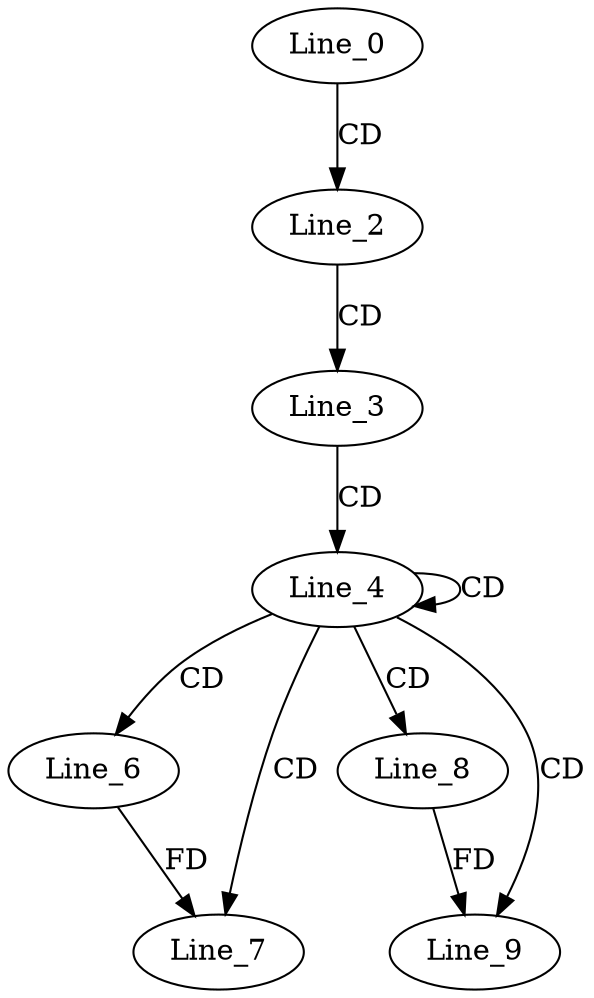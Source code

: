 digraph G {
  Line_0;
  Line_2;
  Line_3;
  Line_4;
  Line_4;
  Line_6;
  Line_7;
  Line_8;
  Line_9;
  Line_0 -> Line_2 [ label="CD" ];
  Line_2 -> Line_3 [ label="CD" ];
  Line_3 -> Line_4 [ label="CD" ];
  Line_4 -> Line_4 [ label="CD" ];
  Line_4 -> Line_6 [ label="CD" ];
  Line_4 -> Line_7 [ label="CD" ];
  Line_6 -> Line_7 [ label="FD" ];
  Line_4 -> Line_8 [ label="CD" ];
  Line_4 -> Line_9 [ label="CD" ];
  Line_8 -> Line_9 [ label="FD" ];
}
